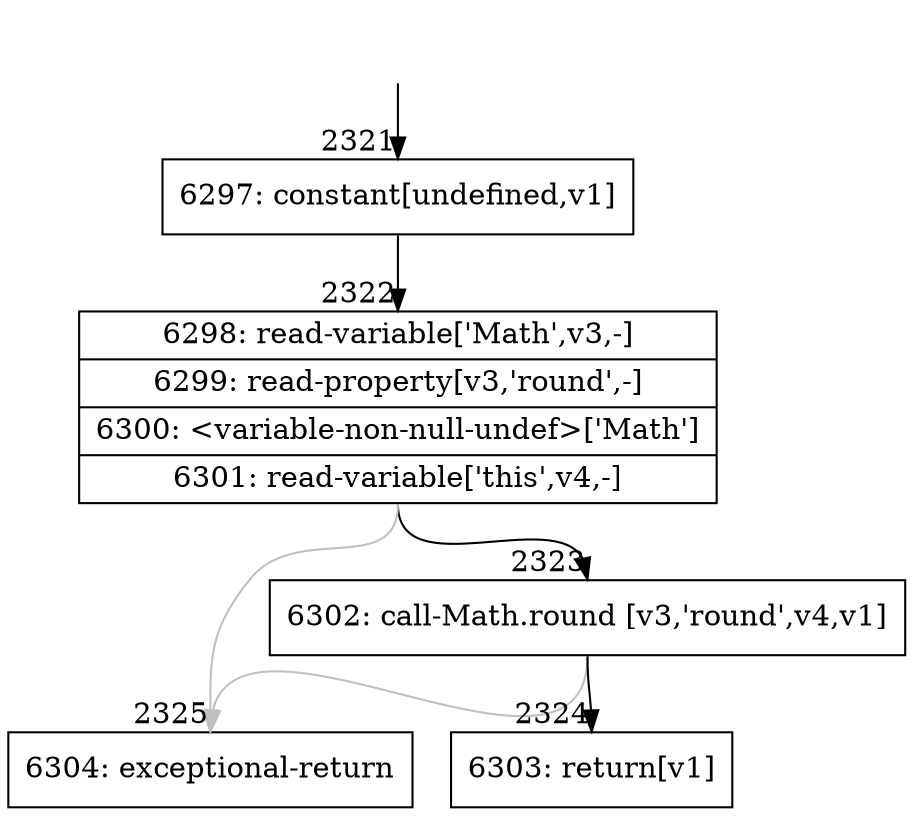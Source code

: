 digraph {
rankdir="TD"
BB_entry211[shape=none,label=""];
BB_entry211 -> BB2321 [tailport=s, headport=n, headlabel="    2321"]
BB2321 [shape=record label="{6297: constant[undefined,v1]}" ] 
BB2321 -> BB2322 [tailport=s, headport=n, headlabel="      2322"]
BB2322 [shape=record label="{6298: read-variable['Math',v3,-]|6299: read-property[v3,'round',-]|6300: \<variable-non-null-undef\>['Math']|6301: read-variable['this',v4,-]}" ] 
BB2322 -> BB2323 [tailport=s, headport=n, headlabel="      2323"]
BB2322 -> BB2325 [tailport=s, headport=n, color=gray, headlabel="      2325"]
BB2323 [shape=record label="{6302: call-Math.round [v3,'round',v4,v1]}" ] 
BB2323 -> BB2324 [tailport=s, headport=n, headlabel="      2324"]
BB2323 -> BB2325 [tailport=s, headport=n, color=gray]
BB2324 [shape=record label="{6303: return[v1]}" ] 
BB2325 [shape=record label="{6304: exceptional-return}" ] 
//#$~ 1564
}

